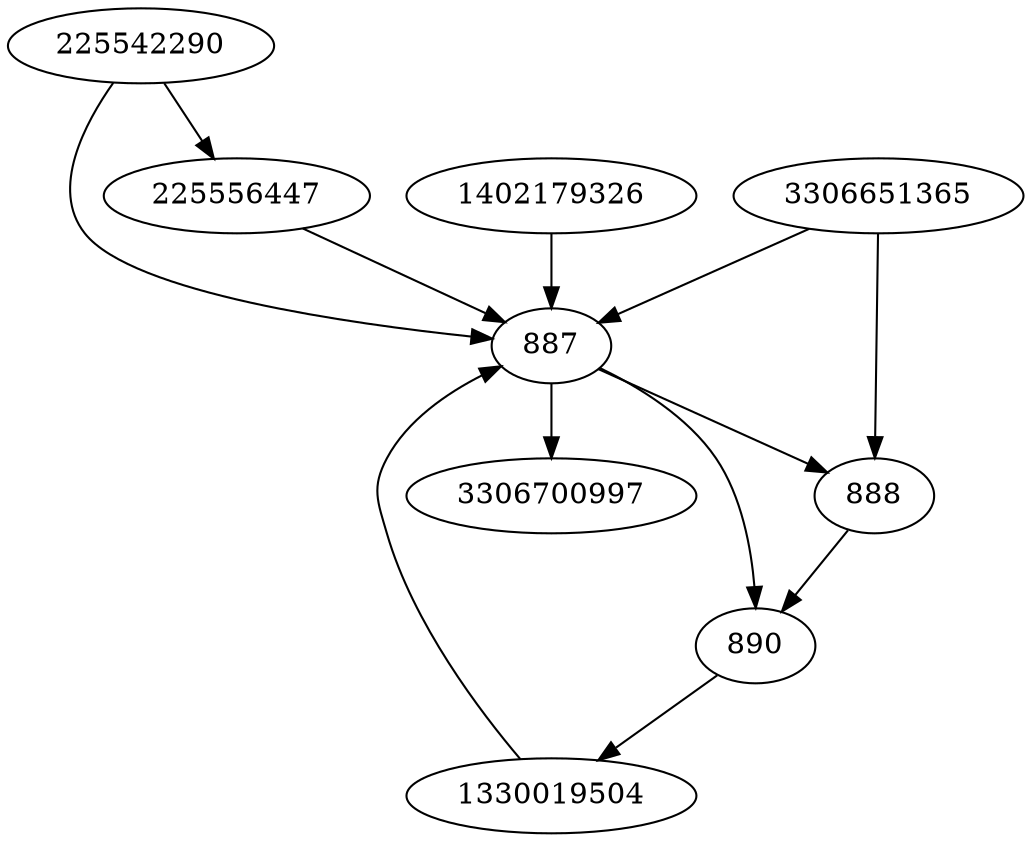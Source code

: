 strict digraph  {
3306700997;
3306651365;
1330019504;
225542290;
887;
888;
890;
1402179326;
225556447;
3306651365 -> 887;
3306651365 -> 888;
1330019504 -> 887;
225542290 -> 887;
225542290 -> 225556447;
887 -> 888;
887 -> 890;
887 -> 3306700997;
888 -> 890;
890 -> 1330019504;
1402179326 -> 887;
225556447 -> 887;
}
